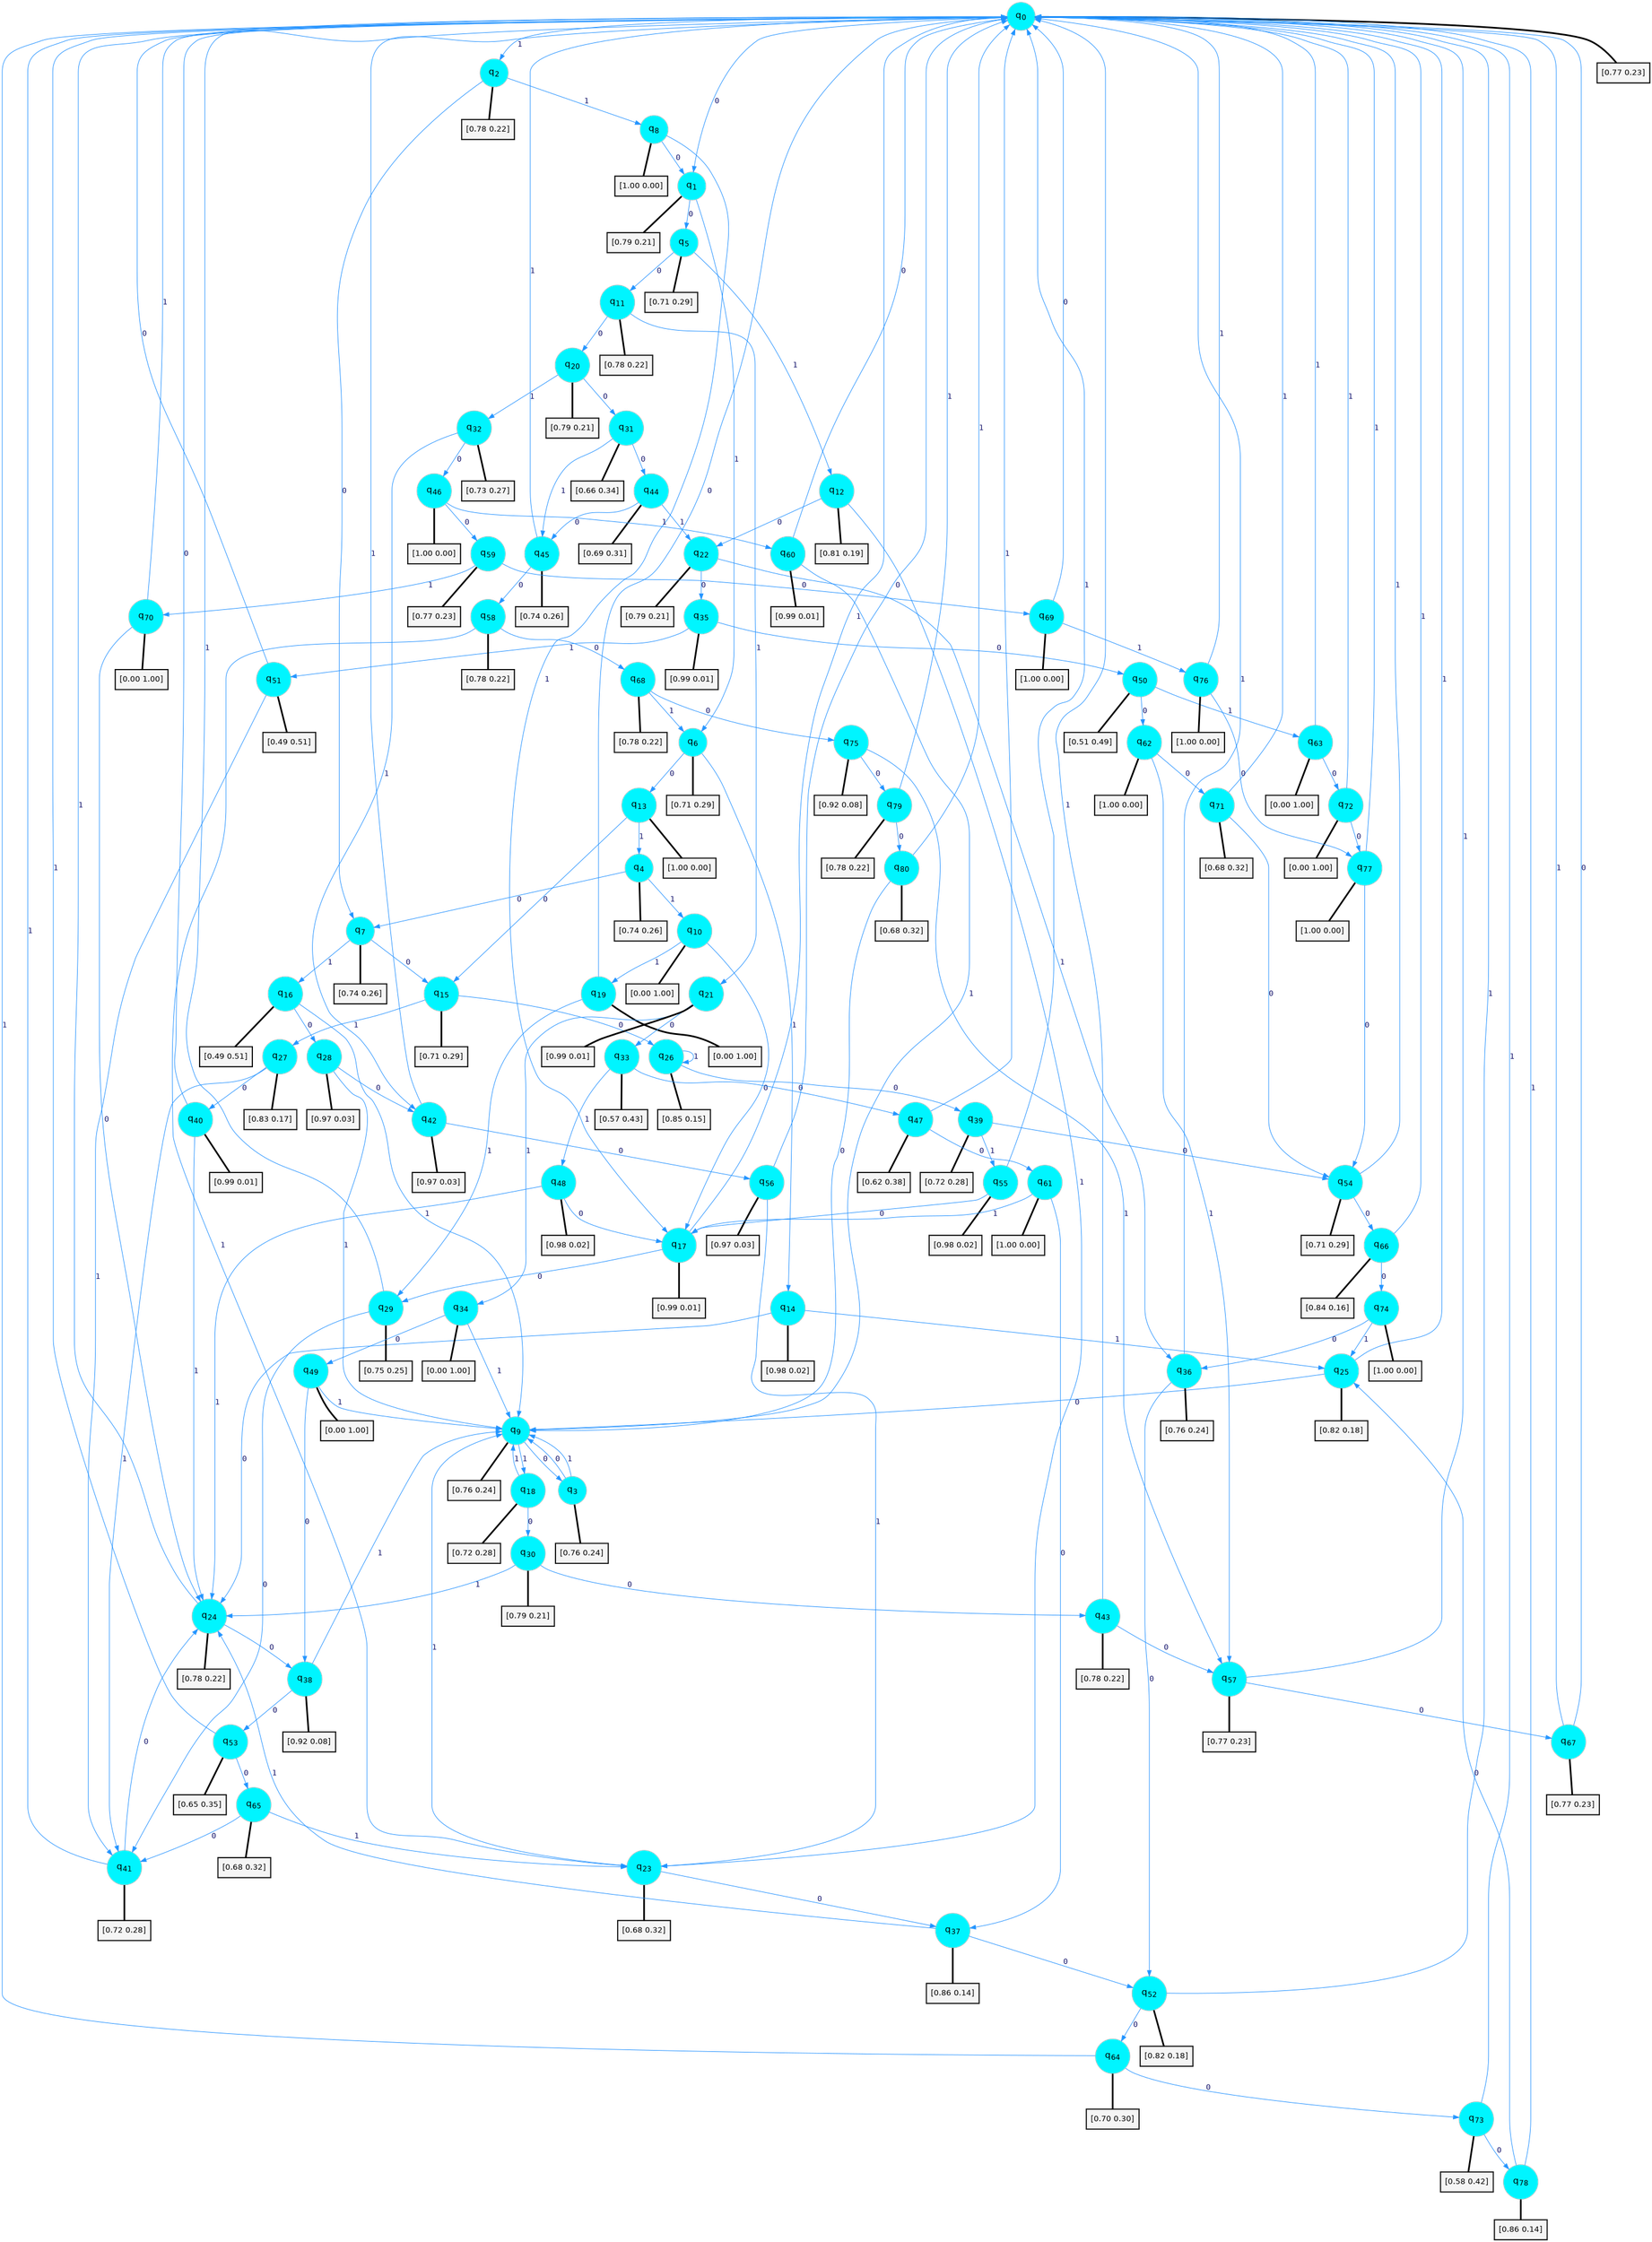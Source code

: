 digraph G {
graph [
bgcolor=transparent, dpi=300, rankdir=TD, size="40,25"];
node [
color=gray, fillcolor=turquoise1, fontcolor=black, fontname=Helvetica, fontsize=16, fontweight=bold, shape=circle, style=filled];
edge [
arrowsize=1, color=dodgerblue1, fontcolor=midnightblue, fontname=courier, fontweight=bold, penwidth=1, style=solid, weight=20];
0[label=<q<SUB>0</SUB>>];
1[label=<q<SUB>1</SUB>>];
2[label=<q<SUB>2</SUB>>];
3[label=<q<SUB>3</SUB>>];
4[label=<q<SUB>4</SUB>>];
5[label=<q<SUB>5</SUB>>];
6[label=<q<SUB>6</SUB>>];
7[label=<q<SUB>7</SUB>>];
8[label=<q<SUB>8</SUB>>];
9[label=<q<SUB>9</SUB>>];
10[label=<q<SUB>10</SUB>>];
11[label=<q<SUB>11</SUB>>];
12[label=<q<SUB>12</SUB>>];
13[label=<q<SUB>13</SUB>>];
14[label=<q<SUB>14</SUB>>];
15[label=<q<SUB>15</SUB>>];
16[label=<q<SUB>16</SUB>>];
17[label=<q<SUB>17</SUB>>];
18[label=<q<SUB>18</SUB>>];
19[label=<q<SUB>19</SUB>>];
20[label=<q<SUB>20</SUB>>];
21[label=<q<SUB>21</SUB>>];
22[label=<q<SUB>22</SUB>>];
23[label=<q<SUB>23</SUB>>];
24[label=<q<SUB>24</SUB>>];
25[label=<q<SUB>25</SUB>>];
26[label=<q<SUB>26</SUB>>];
27[label=<q<SUB>27</SUB>>];
28[label=<q<SUB>28</SUB>>];
29[label=<q<SUB>29</SUB>>];
30[label=<q<SUB>30</SUB>>];
31[label=<q<SUB>31</SUB>>];
32[label=<q<SUB>32</SUB>>];
33[label=<q<SUB>33</SUB>>];
34[label=<q<SUB>34</SUB>>];
35[label=<q<SUB>35</SUB>>];
36[label=<q<SUB>36</SUB>>];
37[label=<q<SUB>37</SUB>>];
38[label=<q<SUB>38</SUB>>];
39[label=<q<SUB>39</SUB>>];
40[label=<q<SUB>40</SUB>>];
41[label=<q<SUB>41</SUB>>];
42[label=<q<SUB>42</SUB>>];
43[label=<q<SUB>43</SUB>>];
44[label=<q<SUB>44</SUB>>];
45[label=<q<SUB>45</SUB>>];
46[label=<q<SUB>46</SUB>>];
47[label=<q<SUB>47</SUB>>];
48[label=<q<SUB>48</SUB>>];
49[label=<q<SUB>49</SUB>>];
50[label=<q<SUB>50</SUB>>];
51[label=<q<SUB>51</SUB>>];
52[label=<q<SUB>52</SUB>>];
53[label=<q<SUB>53</SUB>>];
54[label=<q<SUB>54</SUB>>];
55[label=<q<SUB>55</SUB>>];
56[label=<q<SUB>56</SUB>>];
57[label=<q<SUB>57</SUB>>];
58[label=<q<SUB>58</SUB>>];
59[label=<q<SUB>59</SUB>>];
60[label=<q<SUB>60</SUB>>];
61[label=<q<SUB>61</SUB>>];
62[label=<q<SUB>62</SUB>>];
63[label=<q<SUB>63</SUB>>];
64[label=<q<SUB>64</SUB>>];
65[label=<q<SUB>65</SUB>>];
66[label=<q<SUB>66</SUB>>];
67[label=<q<SUB>67</SUB>>];
68[label=<q<SUB>68</SUB>>];
69[label=<q<SUB>69</SUB>>];
70[label=<q<SUB>70</SUB>>];
71[label=<q<SUB>71</SUB>>];
72[label=<q<SUB>72</SUB>>];
73[label=<q<SUB>73</SUB>>];
74[label=<q<SUB>74</SUB>>];
75[label=<q<SUB>75</SUB>>];
76[label=<q<SUB>76</SUB>>];
77[label=<q<SUB>77</SUB>>];
78[label=<q<SUB>78</SUB>>];
79[label=<q<SUB>79</SUB>>];
80[label=<q<SUB>80</SUB>>];
81[label="[0.77 0.23]", shape=box,fontcolor=black, fontname=Helvetica, fontsize=14, penwidth=2, fillcolor=whitesmoke,color=black];
82[label="[0.79 0.21]", shape=box,fontcolor=black, fontname=Helvetica, fontsize=14, penwidth=2, fillcolor=whitesmoke,color=black];
83[label="[0.78 0.22]", shape=box,fontcolor=black, fontname=Helvetica, fontsize=14, penwidth=2, fillcolor=whitesmoke,color=black];
84[label="[0.76 0.24]", shape=box,fontcolor=black, fontname=Helvetica, fontsize=14, penwidth=2, fillcolor=whitesmoke,color=black];
85[label="[0.74 0.26]", shape=box,fontcolor=black, fontname=Helvetica, fontsize=14, penwidth=2, fillcolor=whitesmoke,color=black];
86[label="[0.71 0.29]", shape=box,fontcolor=black, fontname=Helvetica, fontsize=14, penwidth=2, fillcolor=whitesmoke,color=black];
87[label="[0.71 0.29]", shape=box,fontcolor=black, fontname=Helvetica, fontsize=14, penwidth=2, fillcolor=whitesmoke,color=black];
88[label="[0.74 0.26]", shape=box,fontcolor=black, fontname=Helvetica, fontsize=14, penwidth=2, fillcolor=whitesmoke,color=black];
89[label="[1.00 0.00]", shape=box,fontcolor=black, fontname=Helvetica, fontsize=14, penwidth=2, fillcolor=whitesmoke,color=black];
90[label="[0.76 0.24]", shape=box,fontcolor=black, fontname=Helvetica, fontsize=14, penwidth=2, fillcolor=whitesmoke,color=black];
91[label="[0.00 1.00]", shape=box,fontcolor=black, fontname=Helvetica, fontsize=14, penwidth=2, fillcolor=whitesmoke,color=black];
92[label="[0.78 0.22]", shape=box,fontcolor=black, fontname=Helvetica, fontsize=14, penwidth=2, fillcolor=whitesmoke,color=black];
93[label="[0.81 0.19]", shape=box,fontcolor=black, fontname=Helvetica, fontsize=14, penwidth=2, fillcolor=whitesmoke,color=black];
94[label="[1.00 0.00]", shape=box,fontcolor=black, fontname=Helvetica, fontsize=14, penwidth=2, fillcolor=whitesmoke,color=black];
95[label="[0.98 0.02]", shape=box,fontcolor=black, fontname=Helvetica, fontsize=14, penwidth=2, fillcolor=whitesmoke,color=black];
96[label="[0.71 0.29]", shape=box,fontcolor=black, fontname=Helvetica, fontsize=14, penwidth=2, fillcolor=whitesmoke,color=black];
97[label="[0.49 0.51]", shape=box,fontcolor=black, fontname=Helvetica, fontsize=14, penwidth=2, fillcolor=whitesmoke,color=black];
98[label="[0.99 0.01]", shape=box,fontcolor=black, fontname=Helvetica, fontsize=14, penwidth=2, fillcolor=whitesmoke,color=black];
99[label="[0.72 0.28]", shape=box,fontcolor=black, fontname=Helvetica, fontsize=14, penwidth=2, fillcolor=whitesmoke,color=black];
100[label="[0.00 1.00]", shape=box,fontcolor=black, fontname=Helvetica, fontsize=14, penwidth=2, fillcolor=whitesmoke,color=black];
101[label="[0.79 0.21]", shape=box,fontcolor=black, fontname=Helvetica, fontsize=14, penwidth=2, fillcolor=whitesmoke,color=black];
102[label="[0.99 0.01]", shape=box,fontcolor=black, fontname=Helvetica, fontsize=14, penwidth=2, fillcolor=whitesmoke,color=black];
103[label="[0.79 0.21]", shape=box,fontcolor=black, fontname=Helvetica, fontsize=14, penwidth=2, fillcolor=whitesmoke,color=black];
104[label="[0.68 0.32]", shape=box,fontcolor=black, fontname=Helvetica, fontsize=14, penwidth=2, fillcolor=whitesmoke,color=black];
105[label="[0.78 0.22]", shape=box,fontcolor=black, fontname=Helvetica, fontsize=14, penwidth=2, fillcolor=whitesmoke,color=black];
106[label="[0.82 0.18]", shape=box,fontcolor=black, fontname=Helvetica, fontsize=14, penwidth=2, fillcolor=whitesmoke,color=black];
107[label="[0.85 0.15]", shape=box,fontcolor=black, fontname=Helvetica, fontsize=14, penwidth=2, fillcolor=whitesmoke,color=black];
108[label="[0.83 0.17]", shape=box,fontcolor=black, fontname=Helvetica, fontsize=14, penwidth=2, fillcolor=whitesmoke,color=black];
109[label="[0.97 0.03]", shape=box,fontcolor=black, fontname=Helvetica, fontsize=14, penwidth=2, fillcolor=whitesmoke,color=black];
110[label="[0.75 0.25]", shape=box,fontcolor=black, fontname=Helvetica, fontsize=14, penwidth=2, fillcolor=whitesmoke,color=black];
111[label="[0.79 0.21]", shape=box,fontcolor=black, fontname=Helvetica, fontsize=14, penwidth=2, fillcolor=whitesmoke,color=black];
112[label="[0.66 0.34]", shape=box,fontcolor=black, fontname=Helvetica, fontsize=14, penwidth=2, fillcolor=whitesmoke,color=black];
113[label="[0.73 0.27]", shape=box,fontcolor=black, fontname=Helvetica, fontsize=14, penwidth=2, fillcolor=whitesmoke,color=black];
114[label="[0.57 0.43]", shape=box,fontcolor=black, fontname=Helvetica, fontsize=14, penwidth=2, fillcolor=whitesmoke,color=black];
115[label="[0.00 1.00]", shape=box,fontcolor=black, fontname=Helvetica, fontsize=14, penwidth=2, fillcolor=whitesmoke,color=black];
116[label="[0.99 0.01]", shape=box,fontcolor=black, fontname=Helvetica, fontsize=14, penwidth=2, fillcolor=whitesmoke,color=black];
117[label="[0.76 0.24]", shape=box,fontcolor=black, fontname=Helvetica, fontsize=14, penwidth=2, fillcolor=whitesmoke,color=black];
118[label="[0.86 0.14]", shape=box,fontcolor=black, fontname=Helvetica, fontsize=14, penwidth=2, fillcolor=whitesmoke,color=black];
119[label="[0.92 0.08]", shape=box,fontcolor=black, fontname=Helvetica, fontsize=14, penwidth=2, fillcolor=whitesmoke,color=black];
120[label="[0.72 0.28]", shape=box,fontcolor=black, fontname=Helvetica, fontsize=14, penwidth=2, fillcolor=whitesmoke,color=black];
121[label="[0.99 0.01]", shape=box,fontcolor=black, fontname=Helvetica, fontsize=14, penwidth=2, fillcolor=whitesmoke,color=black];
122[label="[0.72 0.28]", shape=box,fontcolor=black, fontname=Helvetica, fontsize=14, penwidth=2, fillcolor=whitesmoke,color=black];
123[label="[0.97 0.03]", shape=box,fontcolor=black, fontname=Helvetica, fontsize=14, penwidth=2, fillcolor=whitesmoke,color=black];
124[label="[0.78 0.22]", shape=box,fontcolor=black, fontname=Helvetica, fontsize=14, penwidth=2, fillcolor=whitesmoke,color=black];
125[label="[0.69 0.31]", shape=box,fontcolor=black, fontname=Helvetica, fontsize=14, penwidth=2, fillcolor=whitesmoke,color=black];
126[label="[0.74 0.26]", shape=box,fontcolor=black, fontname=Helvetica, fontsize=14, penwidth=2, fillcolor=whitesmoke,color=black];
127[label="[1.00 0.00]", shape=box,fontcolor=black, fontname=Helvetica, fontsize=14, penwidth=2, fillcolor=whitesmoke,color=black];
128[label="[0.62 0.38]", shape=box,fontcolor=black, fontname=Helvetica, fontsize=14, penwidth=2, fillcolor=whitesmoke,color=black];
129[label="[0.98 0.02]", shape=box,fontcolor=black, fontname=Helvetica, fontsize=14, penwidth=2, fillcolor=whitesmoke,color=black];
130[label="[0.00 1.00]", shape=box,fontcolor=black, fontname=Helvetica, fontsize=14, penwidth=2, fillcolor=whitesmoke,color=black];
131[label="[0.51 0.49]", shape=box,fontcolor=black, fontname=Helvetica, fontsize=14, penwidth=2, fillcolor=whitesmoke,color=black];
132[label="[0.49 0.51]", shape=box,fontcolor=black, fontname=Helvetica, fontsize=14, penwidth=2, fillcolor=whitesmoke,color=black];
133[label="[0.82 0.18]", shape=box,fontcolor=black, fontname=Helvetica, fontsize=14, penwidth=2, fillcolor=whitesmoke,color=black];
134[label="[0.65 0.35]", shape=box,fontcolor=black, fontname=Helvetica, fontsize=14, penwidth=2, fillcolor=whitesmoke,color=black];
135[label="[0.71 0.29]", shape=box,fontcolor=black, fontname=Helvetica, fontsize=14, penwidth=2, fillcolor=whitesmoke,color=black];
136[label="[0.98 0.02]", shape=box,fontcolor=black, fontname=Helvetica, fontsize=14, penwidth=2, fillcolor=whitesmoke,color=black];
137[label="[0.97 0.03]", shape=box,fontcolor=black, fontname=Helvetica, fontsize=14, penwidth=2, fillcolor=whitesmoke,color=black];
138[label="[0.77 0.23]", shape=box,fontcolor=black, fontname=Helvetica, fontsize=14, penwidth=2, fillcolor=whitesmoke,color=black];
139[label="[0.78 0.22]", shape=box,fontcolor=black, fontname=Helvetica, fontsize=14, penwidth=2, fillcolor=whitesmoke,color=black];
140[label="[0.77 0.23]", shape=box,fontcolor=black, fontname=Helvetica, fontsize=14, penwidth=2, fillcolor=whitesmoke,color=black];
141[label="[0.99 0.01]", shape=box,fontcolor=black, fontname=Helvetica, fontsize=14, penwidth=2, fillcolor=whitesmoke,color=black];
142[label="[1.00 0.00]", shape=box,fontcolor=black, fontname=Helvetica, fontsize=14, penwidth=2, fillcolor=whitesmoke,color=black];
143[label="[1.00 0.00]", shape=box,fontcolor=black, fontname=Helvetica, fontsize=14, penwidth=2, fillcolor=whitesmoke,color=black];
144[label="[0.00 1.00]", shape=box,fontcolor=black, fontname=Helvetica, fontsize=14, penwidth=2, fillcolor=whitesmoke,color=black];
145[label="[0.70 0.30]", shape=box,fontcolor=black, fontname=Helvetica, fontsize=14, penwidth=2, fillcolor=whitesmoke,color=black];
146[label="[0.68 0.32]", shape=box,fontcolor=black, fontname=Helvetica, fontsize=14, penwidth=2, fillcolor=whitesmoke,color=black];
147[label="[0.84 0.16]", shape=box,fontcolor=black, fontname=Helvetica, fontsize=14, penwidth=2, fillcolor=whitesmoke,color=black];
148[label="[0.77 0.23]", shape=box,fontcolor=black, fontname=Helvetica, fontsize=14, penwidth=2, fillcolor=whitesmoke,color=black];
149[label="[0.78 0.22]", shape=box,fontcolor=black, fontname=Helvetica, fontsize=14, penwidth=2, fillcolor=whitesmoke,color=black];
150[label="[1.00 0.00]", shape=box,fontcolor=black, fontname=Helvetica, fontsize=14, penwidth=2, fillcolor=whitesmoke,color=black];
151[label="[0.00 1.00]", shape=box,fontcolor=black, fontname=Helvetica, fontsize=14, penwidth=2, fillcolor=whitesmoke,color=black];
152[label="[0.68 0.32]", shape=box,fontcolor=black, fontname=Helvetica, fontsize=14, penwidth=2, fillcolor=whitesmoke,color=black];
153[label="[0.00 1.00]", shape=box,fontcolor=black, fontname=Helvetica, fontsize=14, penwidth=2, fillcolor=whitesmoke,color=black];
154[label="[0.58 0.42]", shape=box,fontcolor=black, fontname=Helvetica, fontsize=14, penwidth=2, fillcolor=whitesmoke,color=black];
155[label="[1.00 0.00]", shape=box,fontcolor=black, fontname=Helvetica, fontsize=14, penwidth=2, fillcolor=whitesmoke,color=black];
156[label="[0.92 0.08]", shape=box,fontcolor=black, fontname=Helvetica, fontsize=14, penwidth=2, fillcolor=whitesmoke,color=black];
157[label="[1.00 0.00]", shape=box,fontcolor=black, fontname=Helvetica, fontsize=14, penwidth=2, fillcolor=whitesmoke,color=black];
158[label="[1.00 0.00]", shape=box,fontcolor=black, fontname=Helvetica, fontsize=14, penwidth=2, fillcolor=whitesmoke,color=black];
159[label="[0.86 0.14]", shape=box,fontcolor=black, fontname=Helvetica, fontsize=14, penwidth=2, fillcolor=whitesmoke,color=black];
160[label="[0.78 0.22]", shape=box,fontcolor=black, fontname=Helvetica, fontsize=14, penwidth=2, fillcolor=whitesmoke,color=black];
161[label="[0.68 0.32]", shape=box,fontcolor=black, fontname=Helvetica, fontsize=14, penwidth=2, fillcolor=whitesmoke,color=black];
0->1 [label=0];
0->2 [label=1];
0->81 [arrowhead=none, penwidth=3,color=black];
1->5 [label=0];
1->6 [label=1];
1->82 [arrowhead=none, penwidth=3,color=black];
2->7 [label=0];
2->8 [label=1];
2->83 [arrowhead=none, penwidth=3,color=black];
3->9 [label=0];
3->9 [label=1];
3->84 [arrowhead=none, penwidth=3,color=black];
4->7 [label=0];
4->10 [label=1];
4->85 [arrowhead=none, penwidth=3,color=black];
5->11 [label=0];
5->12 [label=1];
5->86 [arrowhead=none, penwidth=3,color=black];
6->13 [label=0];
6->14 [label=1];
6->87 [arrowhead=none, penwidth=3,color=black];
7->15 [label=0];
7->16 [label=1];
7->88 [arrowhead=none, penwidth=3,color=black];
8->1 [label=0];
8->17 [label=1];
8->89 [arrowhead=none, penwidth=3,color=black];
9->3 [label=0];
9->18 [label=1];
9->90 [arrowhead=none, penwidth=3,color=black];
10->17 [label=0];
10->19 [label=1];
10->91 [arrowhead=none, penwidth=3,color=black];
11->20 [label=0];
11->21 [label=1];
11->92 [arrowhead=none, penwidth=3,color=black];
12->22 [label=0];
12->23 [label=1];
12->93 [arrowhead=none, penwidth=3,color=black];
13->15 [label=0];
13->4 [label=1];
13->94 [arrowhead=none, penwidth=3,color=black];
14->24 [label=0];
14->25 [label=1];
14->95 [arrowhead=none, penwidth=3,color=black];
15->26 [label=0];
15->27 [label=1];
15->96 [arrowhead=none, penwidth=3,color=black];
16->28 [label=0];
16->9 [label=1];
16->97 [arrowhead=none, penwidth=3,color=black];
17->29 [label=0];
17->0 [label=1];
17->98 [arrowhead=none, penwidth=3,color=black];
18->30 [label=0];
18->9 [label=1];
18->99 [arrowhead=none, penwidth=3,color=black];
19->0 [label=0];
19->29 [label=1];
19->100 [arrowhead=none, penwidth=3,color=black];
20->31 [label=0];
20->32 [label=1];
20->101 [arrowhead=none, penwidth=3,color=black];
21->33 [label=0];
21->34 [label=1];
21->102 [arrowhead=none, penwidth=3,color=black];
22->35 [label=0];
22->36 [label=1];
22->103 [arrowhead=none, penwidth=3,color=black];
23->37 [label=0];
23->9 [label=1];
23->104 [arrowhead=none, penwidth=3,color=black];
24->38 [label=0];
24->0 [label=1];
24->105 [arrowhead=none, penwidth=3,color=black];
25->9 [label=0];
25->0 [label=1];
25->106 [arrowhead=none, penwidth=3,color=black];
26->39 [label=0];
26->26 [label=1];
26->107 [arrowhead=none, penwidth=3,color=black];
27->40 [label=0];
27->41 [label=1];
27->108 [arrowhead=none, penwidth=3,color=black];
28->42 [label=0];
28->9 [label=1];
28->109 [arrowhead=none, penwidth=3,color=black];
29->41 [label=0];
29->0 [label=1];
29->110 [arrowhead=none, penwidth=3,color=black];
30->43 [label=0];
30->24 [label=1];
30->111 [arrowhead=none, penwidth=3,color=black];
31->44 [label=0];
31->45 [label=1];
31->112 [arrowhead=none, penwidth=3,color=black];
32->46 [label=0];
32->42 [label=1];
32->113 [arrowhead=none, penwidth=3,color=black];
33->47 [label=0];
33->48 [label=1];
33->114 [arrowhead=none, penwidth=3,color=black];
34->49 [label=0];
34->9 [label=1];
34->115 [arrowhead=none, penwidth=3,color=black];
35->50 [label=0];
35->51 [label=1];
35->116 [arrowhead=none, penwidth=3,color=black];
36->52 [label=0];
36->0 [label=1];
36->117 [arrowhead=none, penwidth=3,color=black];
37->52 [label=0];
37->24 [label=1];
37->118 [arrowhead=none, penwidth=3,color=black];
38->53 [label=0];
38->9 [label=1];
38->119 [arrowhead=none, penwidth=3,color=black];
39->54 [label=0];
39->55 [label=1];
39->120 [arrowhead=none, penwidth=3,color=black];
40->0 [label=0];
40->24 [label=1];
40->121 [arrowhead=none, penwidth=3,color=black];
41->24 [label=0];
41->0 [label=1];
41->122 [arrowhead=none, penwidth=3,color=black];
42->56 [label=0];
42->0 [label=1];
42->123 [arrowhead=none, penwidth=3,color=black];
43->57 [label=0];
43->0 [label=1];
43->124 [arrowhead=none, penwidth=3,color=black];
44->45 [label=0];
44->22 [label=1];
44->125 [arrowhead=none, penwidth=3,color=black];
45->58 [label=0];
45->0 [label=1];
45->126 [arrowhead=none, penwidth=3,color=black];
46->59 [label=0];
46->60 [label=1];
46->127 [arrowhead=none, penwidth=3,color=black];
47->61 [label=0];
47->0 [label=1];
47->128 [arrowhead=none, penwidth=3,color=black];
48->17 [label=0];
48->24 [label=1];
48->129 [arrowhead=none, penwidth=3,color=black];
49->38 [label=0];
49->9 [label=1];
49->130 [arrowhead=none, penwidth=3,color=black];
50->62 [label=0];
50->63 [label=1];
50->131 [arrowhead=none, penwidth=3,color=black];
51->0 [label=0];
51->41 [label=1];
51->132 [arrowhead=none, penwidth=3,color=black];
52->64 [label=0];
52->0 [label=1];
52->133 [arrowhead=none, penwidth=3,color=black];
53->65 [label=0];
53->0 [label=1];
53->134 [arrowhead=none, penwidth=3,color=black];
54->66 [label=0];
54->0 [label=1];
54->135 [arrowhead=none, penwidth=3,color=black];
55->17 [label=0];
55->0 [label=1];
55->136 [arrowhead=none, penwidth=3,color=black];
56->0 [label=0];
56->23 [label=1];
56->137 [arrowhead=none, penwidth=3,color=black];
57->67 [label=0];
57->0 [label=1];
57->138 [arrowhead=none, penwidth=3,color=black];
58->68 [label=0];
58->23 [label=1];
58->139 [arrowhead=none, penwidth=3,color=black];
59->69 [label=0];
59->70 [label=1];
59->140 [arrowhead=none, penwidth=3,color=black];
60->0 [label=0];
60->9 [label=1];
60->141 [arrowhead=none, penwidth=3,color=black];
61->37 [label=0];
61->17 [label=1];
61->142 [arrowhead=none, penwidth=3,color=black];
62->71 [label=0];
62->57 [label=1];
62->143 [arrowhead=none, penwidth=3,color=black];
63->72 [label=0];
63->0 [label=1];
63->144 [arrowhead=none, penwidth=3,color=black];
64->73 [label=0];
64->0 [label=1];
64->145 [arrowhead=none, penwidth=3,color=black];
65->41 [label=0];
65->23 [label=1];
65->146 [arrowhead=none, penwidth=3,color=black];
66->74 [label=0];
66->0 [label=1];
66->147 [arrowhead=none, penwidth=3,color=black];
67->0 [label=0];
67->0 [label=1];
67->148 [arrowhead=none, penwidth=3,color=black];
68->75 [label=0];
68->6 [label=1];
68->149 [arrowhead=none, penwidth=3,color=black];
69->0 [label=0];
69->76 [label=1];
69->150 [arrowhead=none, penwidth=3,color=black];
70->24 [label=0];
70->0 [label=1];
70->151 [arrowhead=none, penwidth=3,color=black];
71->54 [label=0];
71->0 [label=1];
71->152 [arrowhead=none, penwidth=3,color=black];
72->77 [label=0];
72->0 [label=1];
72->153 [arrowhead=none, penwidth=3,color=black];
73->78 [label=0];
73->0 [label=1];
73->154 [arrowhead=none, penwidth=3,color=black];
74->36 [label=0];
74->25 [label=1];
74->155 [arrowhead=none, penwidth=3,color=black];
75->79 [label=0];
75->57 [label=1];
75->156 [arrowhead=none, penwidth=3,color=black];
76->77 [label=0];
76->0 [label=1];
76->157 [arrowhead=none, penwidth=3,color=black];
77->54 [label=0];
77->0 [label=1];
77->158 [arrowhead=none, penwidth=3,color=black];
78->25 [label=0];
78->0 [label=1];
78->159 [arrowhead=none, penwidth=3,color=black];
79->80 [label=0];
79->0 [label=1];
79->160 [arrowhead=none, penwidth=3,color=black];
80->9 [label=0];
80->0 [label=1];
80->161 [arrowhead=none, penwidth=3,color=black];
}
